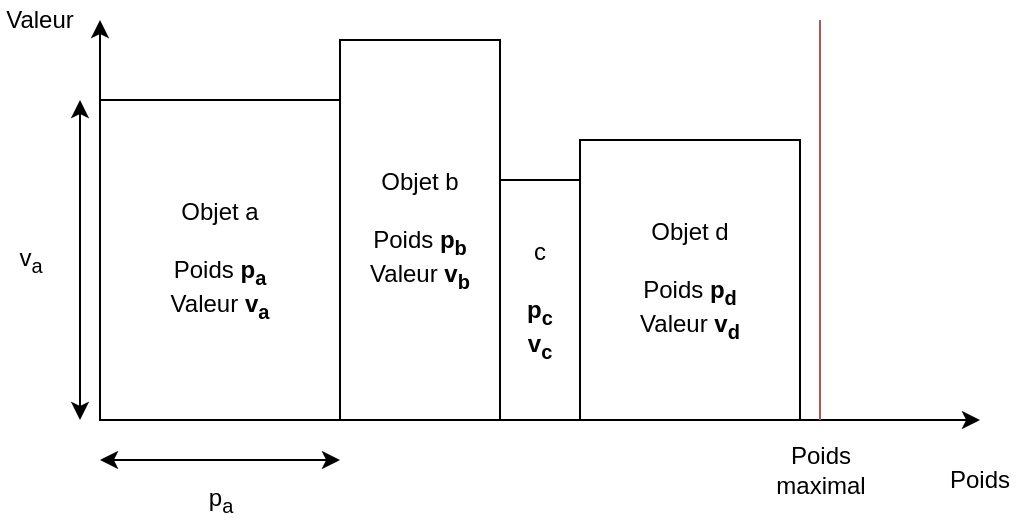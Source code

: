 <mxfile version="14.6.3" type="github"><diagram id="ndsWr7OjJVXIItNMCiN6" name="Page-1"><mxGraphModel dx="1049" dy="619" grid="1" gridSize="10" guides="1" tooltips="1" connect="1" arrows="1" fold="1" page="1" pageScale="1" pageWidth="850" pageHeight="1100" math="0" shadow="0"><root><mxCell id="0"/><mxCell id="1" parent="0"/><mxCell id="MIFRp7YQob1o9CSrijET-1" value="" style="endArrow=classic;html=1;" edge="1" parent="1"><mxGeometry width="50" height="50" relative="1" as="geometry"><mxPoint x="160" y="360" as="sourcePoint"/><mxPoint x="160" y="160" as="targetPoint"/></mxGeometry></mxCell><mxCell id="MIFRp7YQob1o9CSrijET-2" value="" style="endArrow=classic;html=1;" edge="1" parent="1"><mxGeometry width="50" height="50" relative="1" as="geometry"><mxPoint x="160" y="360" as="sourcePoint"/><mxPoint x="600" y="360" as="targetPoint"/></mxGeometry></mxCell><mxCell id="MIFRp7YQob1o9CSrijET-3" value="Valeur" style="text;html=1;strokeColor=none;fillColor=none;align=center;verticalAlign=middle;whiteSpace=wrap;rounded=0;" vertex="1" parent="1"><mxGeometry x="110" y="150" width="40" height="20" as="geometry"/></mxCell><mxCell id="MIFRp7YQob1o9CSrijET-4" value="Poids" style="text;html=1;strokeColor=none;fillColor=none;align=center;verticalAlign=middle;whiteSpace=wrap;rounded=0;" vertex="1" parent="1"><mxGeometry x="580" y="380" width="40" height="20" as="geometry"/></mxCell><mxCell id="MIFRp7YQob1o9CSrijET-5" value="" style="endArrow=none;html=1;fillColor=#f8cecc;strokeColor=#b85450;" edge="1" parent="1"><mxGeometry width="50" height="50" relative="1" as="geometry"><mxPoint x="520" y="360" as="sourcePoint"/><mxPoint x="520" y="160" as="targetPoint"/></mxGeometry></mxCell><mxCell id="MIFRp7YQob1o9CSrijET-6" value="Poids&lt;br&gt;&lt;div&gt;maximal&lt;/div&gt;" style="text;html=1;align=center;verticalAlign=middle;resizable=0;points=[];autosize=1;strokeColor=none;" vertex="1" parent="1"><mxGeometry x="485" y="370" width="70" height="30" as="geometry"/></mxCell><mxCell id="MIFRp7YQob1o9CSrijET-7" value="&lt;div&gt;Objet a&lt;/div&gt;&lt;div&gt;&lt;br&gt;&lt;/div&gt;&lt;div&gt;Poids &lt;b&gt;p&lt;sub&gt;a&lt;/sub&gt;&lt;/b&gt;&lt;/div&gt;Valeur &lt;b&gt;v&lt;sub&gt;a&lt;/sub&gt;&lt;/b&gt;" style="rounded=0;whiteSpace=wrap;html=1;" vertex="1" parent="1"><mxGeometry x="160" y="200" width="120" height="160" as="geometry"/></mxCell><mxCell id="MIFRp7YQob1o9CSrijET-8" value="" style="endArrow=classic;startArrow=classic;html=1;" edge="1" parent="1"><mxGeometry width="50" height="50" relative="1" as="geometry"><mxPoint x="160" y="380" as="sourcePoint"/><mxPoint x="280" y="380" as="targetPoint"/></mxGeometry></mxCell><mxCell id="MIFRp7YQob1o9CSrijET-9" value="p&lt;sub&gt;a&lt;/sub&gt;" style="text;html=1;align=center;verticalAlign=middle;resizable=0;points=[];autosize=1;strokeColor=none;" vertex="1" parent="1"><mxGeometry x="205" y="390" width="30" height="20" as="geometry"/></mxCell><mxCell id="MIFRp7YQob1o9CSrijET-10" value="" style="endArrow=classic;startArrow=classic;html=1;" edge="1" parent="1"><mxGeometry width="50" height="50" relative="1" as="geometry"><mxPoint x="150" y="360" as="sourcePoint"/><mxPoint x="150" y="200" as="targetPoint"/></mxGeometry></mxCell><mxCell id="MIFRp7YQob1o9CSrijET-11" value="v&lt;sub&gt;a&lt;/sub&gt;" style="text;html=1;align=center;verticalAlign=middle;resizable=0;points=[];autosize=1;strokeColor=none;" vertex="1" parent="1"><mxGeometry x="110" y="270" width="30" height="20" as="geometry"/></mxCell><mxCell id="MIFRp7YQob1o9CSrijET-12" value="&lt;div&gt;Objet b&lt;/div&gt;&lt;div&gt;&lt;br&gt;&lt;/div&gt;&lt;div&gt;Poids &lt;b&gt;p&lt;sub&gt;b&lt;/sub&gt;&lt;/b&gt;&lt;/div&gt;&lt;div&gt;Valeur &lt;b&gt;v&lt;sub&gt;b&lt;/sub&gt;&lt;/b&gt;&lt;br&gt;&lt;/div&gt;" style="rounded=0;whiteSpace=wrap;html=1;" vertex="1" parent="1"><mxGeometry x="280" y="170" width="80" height="190" as="geometry"/></mxCell><mxCell id="MIFRp7YQob1o9CSrijET-13" value="&lt;div&gt;c&lt;/div&gt;&lt;div&gt;&lt;br&gt;&lt;/div&gt;&lt;div&gt;&lt;b&gt;p&lt;sub&gt;c&lt;/sub&gt;&lt;/b&gt;&lt;/div&gt;&lt;div&gt;&lt;b&gt;v&lt;sub&gt;c&lt;/sub&gt;&lt;/b&gt;&lt;br&gt;&lt;/div&gt;" style="rounded=0;whiteSpace=wrap;html=1;" vertex="1" parent="1"><mxGeometry x="360" y="240" width="40" height="120" as="geometry"/></mxCell><mxCell id="MIFRp7YQob1o9CSrijET-14" value="&lt;div&gt;Objet d&lt;/div&gt;&lt;div&gt;&lt;br&gt;&lt;/div&gt;&lt;div&gt;Poids &lt;b&gt;p&lt;sub&gt;d&lt;/sub&gt;&lt;/b&gt;&lt;/div&gt;&lt;div&gt;Valeur &lt;b&gt;v&lt;sub&gt;d&lt;/sub&gt;&lt;/b&gt;&lt;br&gt;&lt;/div&gt;" style="rounded=0;whiteSpace=wrap;html=1;" vertex="1" parent="1"><mxGeometry x="400" y="220" width="110" height="140" as="geometry"/></mxCell></root></mxGraphModel></diagram></mxfile>